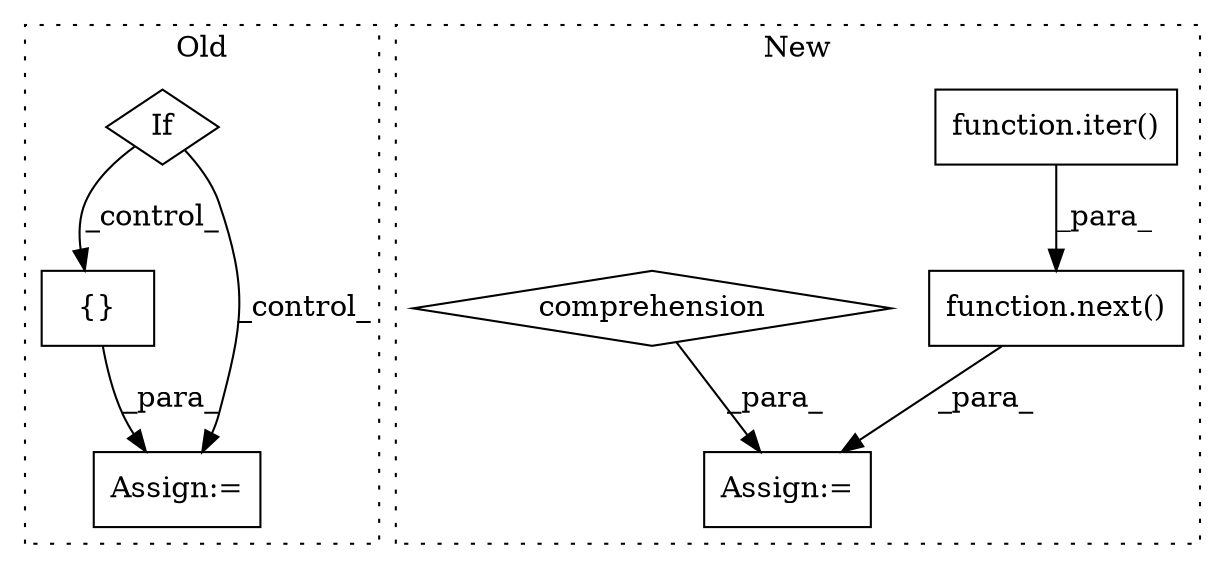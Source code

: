 digraph G {
subgraph cluster0 {
1 [label="{}" a="59" s="39663,39675" l="1,0" shape="box"];
3 [label="Assign:=" a="68" s="39630" l="3" shape="box"];
6 [label="If" a="96" s="39579" l="3" shape="diamond"];
label = "Old";
style="dotted";
}
subgraph cluster1 {
2 [label="function.iter()" a="75" s="34739,34754" l="5,1" shape="box"];
4 [label="Assign:=" a="68" s="34775" l="3" shape="box"];
5 [label="function.next()" a="75" s="34734,34755" l="5,1" shape="box"];
7 [label="comprehension" a="45" s="34814" l="3" shape="diamond"];
label = "New";
style="dotted";
}
1 -> 3 [label="_para_"];
2 -> 5 [label="_para_"];
5 -> 4 [label="_para_"];
6 -> 3 [label="_control_"];
6 -> 1 [label="_control_"];
7 -> 4 [label="_para_"];
}